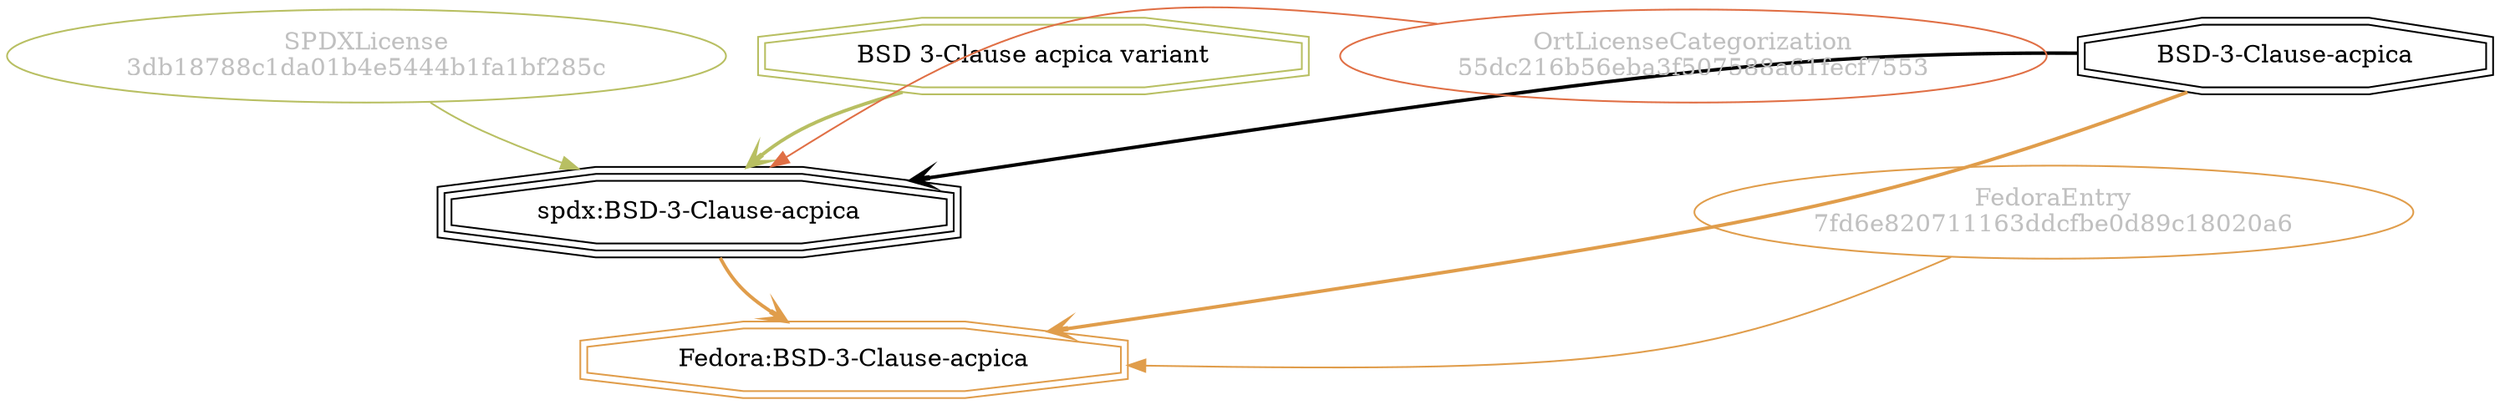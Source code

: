 strict digraph {
    node [shape=box];
    graph [splines=curved];
    504 [label="SPDXLicense\n3db18788c1da01b4e5444b1fa1bf285c"
        ,fontcolor=gray
        ,color="#b8bf62"
        ,fillcolor="beige;1"
        ,shape=ellipse];
    505 [label="spdx:BSD-3-Clause-acpica"
        ,shape=tripleoctagon];
    506 [label="BSD-3-Clause-acpica"
        ,shape=doubleoctagon];
    507 [label="BSD 3-Clause acpica variant"
        ,color="#b8bf62"
        ,shape=doubleoctagon];
    5973 [label="FedoraEntry\n7fd6e820711163ddcfbe0d89c18020a6"
         ,fontcolor=gray
         ,color="#e09d4b"
         ,fillcolor="beige;1"
         ,shape=ellipse];
    5974 [label="Fedora:BSD-3-Clause-acpica"
         ,color="#e09d4b"
         ,shape=doubleoctagon];
    28526 [label="OrtLicenseCategorization\n55dc216b56eba3f507588a61fecf7553"
          ,fontcolor=gray
          ,color="#e06f45"
          ,fillcolor="beige;1"
          ,shape=ellipse];
    504 -> 505 [weight=0.5
               ,color="#b8bf62"];
    505 -> 5974 [style=bold
                ,arrowhead=vee
                ,weight=0.7
                ,color="#e09d4b"];
    506 -> 505 [style=bold
               ,arrowhead=vee
               ,weight=0.7];
    506 -> 5974 [style=bold
                ,arrowhead=vee
                ,weight=0.7
                ,color="#e09d4b"];
    507 -> 505 [style=bold
               ,arrowhead=vee
               ,weight=0.7
               ,color="#b8bf62"];
    5973 -> 5974 [weight=0.5
                 ,color="#e09d4b"];
    28526 -> 505 [weight=0.5
                 ,color="#e06f45"];
}
